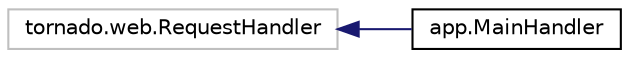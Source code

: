 digraph "Graphical Class Hierarchy"
{
 // LATEX_PDF_SIZE
  edge [fontname="Helvetica",fontsize="10",labelfontname="Helvetica",labelfontsize="10"];
  node [fontname="Helvetica",fontsize="10",shape=record];
  rankdir="LR";
  Node2929 [label="tornado.web.RequestHandler",height=0.2,width=0.4,color="grey75", fillcolor="white", style="filled",tooltip=" "];
  Node2929 -> Node0 [dir="back",color="midnightblue",fontsize="10",style="solid",fontname="Helvetica"];
  Node0 [label="app.MainHandler",height=0.2,width=0.4,color="black", fillcolor="white", style="filled",URL="$classapp_1_1MainHandler.html",tooltip=" "];
}
